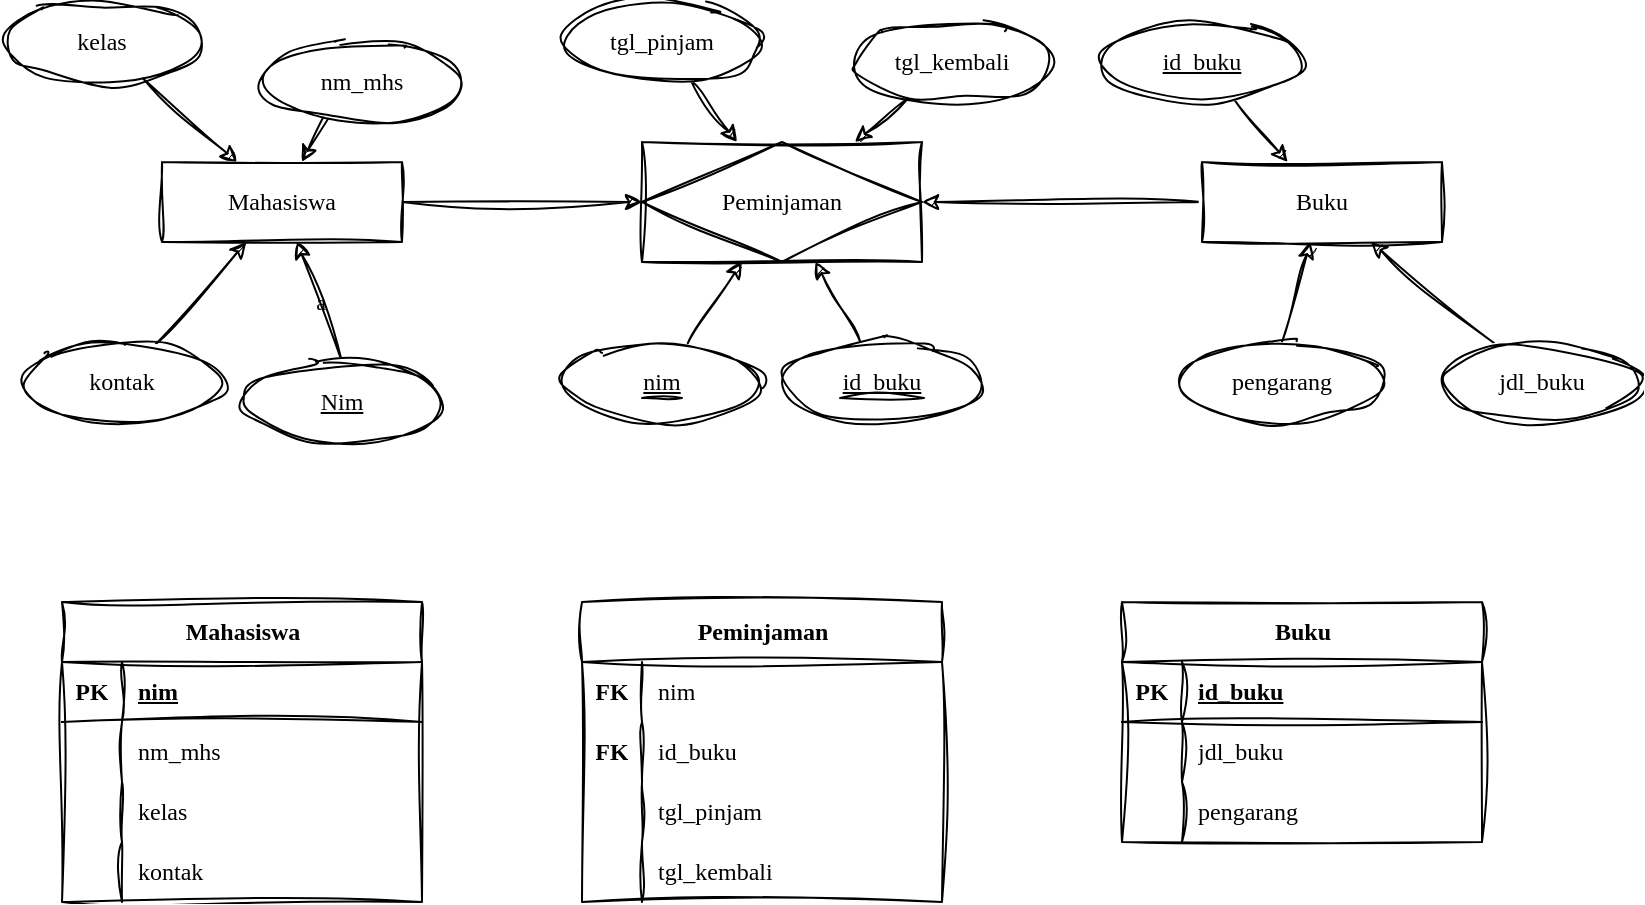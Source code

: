 <mxfile version="24.7.10">
  <diagram id="R2lEEEUBdFMjLlhIrx00" name="Page-1">
    <mxGraphModel dx="913" dy="497" grid="1" gridSize="10" guides="1" tooltips="1" connect="1" arrows="1" fold="1" page="1" pageScale="1" pageWidth="850" pageHeight="1100" background="none" math="0" shadow="0" extFonts="Permanent Marker^https://fonts.googleapis.com/css?family=Permanent+Marker">
      <root>
        <mxCell id="0" />
        <mxCell id="1" parent="0" />
        <mxCell id="tOP477P7LH4cQaee4SS8-3" value="a" style="rounded=0;orthogonalLoop=1;jettySize=auto;html=1;entryX=0.5;entryY=0;entryDx=0;entryDy=0;endArrow=none;endFill=0;startArrow=classic;startFill=1;labelBackgroundColor=none;fontColor=default;fontFamily=Architects Daughter;sketch=1;curveFitting=1;jiggle=2;" edge="1" parent="1" source="tOP477P7LH4cQaee4SS8-1" target="tOP477P7LH4cQaee4SS8-2">
          <mxGeometry relative="1" as="geometry" />
        </mxCell>
        <mxCell id="tOP477P7LH4cQaee4SS8-6" style="rounded=0;orthogonalLoop=1;jettySize=auto;html=1;entryX=0.5;entryY=0;entryDx=0;entryDy=0;endArrow=none;endFill=0;startArrow=classic;startFill=1;labelBackgroundColor=none;fontColor=default;fontFamily=Architects Daughter;sketch=1;curveFitting=1;jiggle=2;" edge="1" parent="1" source="tOP477P7LH4cQaee4SS8-1" target="tOP477P7LH4cQaee4SS8-5">
          <mxGeometry relative="1" as="geometry" />
        </mxCell>
        <mxCell id="tOP477P7LH4cQaee4SS8-8" style="rounded=0;orthogonalLoop=1;jettySize=auto;html=1;endArrow=none;endFill=0;startArrow=classic;startFill=1;labelBackgroundColor=none;fontColor=default;fontFamily=Architects Daughter;sketch=1;curveFitting=1;jiggle=2;" edge="1" parent="1" source="tOP477P7LH4cQaee4SS8-1" target="tOP477P7LH4cQaee4SS8-7">
          <mxGeometry relative="1" as="geometry" />
        </mxCell>
        <mxCell id="tOP477P7LH4cQaee4SS8-34" style="edgeStyle=orthogonalEdgeStyle;rounded=0;orthogonalLoop=1;jettySize=auto;html=1;labelBackgroundColor=none;fontColor=default;fontFamily=Architects Daughter;sketch=1;curveFitting=1;jiggle=2;" edge="1" parent="1" source="tOP477P7LH4cQaee4SS8-1" target="tOP477P7LH4cQaee4SS8-31">
          <mxGeometry relative="1" as="geometry" />
        </mxCell>
        <mxCell id="tOP477P7LH4cQaee4SS8-1" value="Mahasiswa" style="whiteSpace=wrap;html=1;align=center;rounded=0;labelBackgroundColor=none;fontFamily=Architects Daughter;sketch=1;curveFitting=1;jiggle=2;" vertex="1" parent="1">
          <mxGeometry x="80" y="210" width="120" height="40" as="geometry" />
        </mxCell>
        <mxCell id="tOP477P7LH4cQaee4SS8-2" value="&lt;u&gt;Nim&lt;/u&gt;" style="ellipse;whiteSpace=wrap;html=1;align=center;rounded=0;labelBackgroundColor=none;fontFamily=Architects Daughter;sketch=1;curveFitting=1;jiggle=2;" vertex="1" parent="1">
          <mxGeometry x="120" y="310" width="100" height="40" as="geometry" />
        </mxCell>
        <mxCell id="tOP477P7LH4cQaee4SS8-5" value="nm_mhs" style="ellipse;whiteSpace=wrap;html=1;align=center;rounded=0;labelBackgroundColor=none;fontFamily=Architects Daughter;sketch=1;curveFitting=1;jiggle=2;" vertex="1" parent="1">
          <mxGeometry x="130" y="150" width="100" height="40" as="geometry" />
        </mxCell>
        <mxCell id="tOP477P7LH4cQaee4SS8-7" value="kontak" style="ellipse;whiteSpace=wrap;html=1;align=center;rounded=0;labelBackgroundColor=none;fontFamily=Architects Daughter;sketch=1;curveFitting=1;jiggle=2;" vertex="1" parent="1">
          <mxGeometry x="10" y="300" width="100" height="40" as="geometry" />
        </mxCell>
        <mxCell id="tOP477P7LH4cQaee4SS8-19" style="rounded=0;orthogonalLoop=1;jettySize=auto;html=1;endArrow=none;endFill=0;startArrow=classic;startFill=1;labelBackgroundColor=none;fontColor=default;fontFamily=Architects Daughter;sketch=1;curveFitting=1;jiggle=2;" edge="1" target="tOP477P7LH4cQaee4SS8-20" parent="1" source="tOP477P7LH4cQaee4SS8-1">
          <mxGeometry relative="1" as="geometry">
            <mxPoint x="250" y="160" as="sourcePoint" />
          </mxGeometry>
        </mxCell>
        <mxCell id="tOP477P7LH4cQaee4SS8-20" value="kelas" style="ellipse;whiteSpace=wrap;html=1;align=center;rounded=0;labelBackgroundColor=none;fontFamily=Architects Daughter;sketch=1;curveFitting=1;jiggle=2;" vertex="1" parent="1">
          <mxGeometry y="130" width="100" height="40" as="geometry" />
        </mxCell>
        <mxCell id="tOP477P7LH4cQaee4SS8-23" style="rounded=0;orthogonalLoop=1;jettySize=auto;html=1;entryX=0.5;entryY=0;entryDx=0;entryDy=0;endArrow=none;endFill=0;startArrow=classic;startFill=1;labelBackgroundColor=none;fontColor=default;fontFamily=Architects Daughter;sketch=1;curveFitting=1;jiggle=2;" edge="1" source="tOP477P7LH4cQaee4SS8-25" target="tOP477P7LH4cQaee4SS8-27" parent="1">
          <mxGeometry relative="1" as="geometry" />
        </mxCell>
        <mxCell id="tOP477P7LH4cQaee4SS8-24" style="rounded=0;orthogonalLoop=1;jettySize=auto;html=1;endArrow=none;endFill=0;startArrow=classic;startFill=1;labelBackgroundColor=none;fontColor=default;fontFamily=Architects Daughter;sketch=1;curveFitting=1;jiggle=2;" edge="1" source="tOP477P7LH4cQaee4SS8-25" target="tOP477P7LH4cQaee4SS8-28" parent="1">
          <mxGeometry relative="1" as="geometry" />
        </mxCell>
        <mxCell id="tOP477P7LH4cQaee4SS8-36" style="edgeStyle=orthogonalEdgeStyle;rounded=0;orthogonalLoop=1;jettySize=auto;html=1;labelBackgroundColor=none;fontColor=default;fontFamily=Architects Daughter;sketch=1;curveFitting=1;jiggle=2;" edge="1" parent="1" source="tOP477P7LH4cQaee4SS8-25" target="tOP477P7LH4cQaee4SS8-31">
          <mxGeometry relative="1" as="geometry" />
        </mxCell>
        <mxCell id="tOP477P7LH4cQaee4SS8-25" value="Buku" style="whiteSpace=wrap;html=1;align=center;rounded=0;labelBackgroundColor=none;fontFamily=Architects Daughter;sketch=1;curveFitting=1;jiggle=2;" vertex="1" parent="1">
          <mxGeometry x="600" y="210" width="120" height="40" as="geometry" />
        </mxCell>
        <mxCell id="tOP477P7LH4cQaee4SS8-27" value="pengarang" style="ellipse;whiteSpace=wrap;html=1;align=center;rounded=0;labelBackgroundColor=none;fontFamily=Architects Daughter;sketch=1;curveFitting=1;jiggle=2;" vertex="1" parent="1">
          <mxGeometry x="590" y="300" width="100" height="40" as="geometry" />
        </mxCell>
        <mxCell id="tOP477P7LH4cQaee4SS8-28" value="jdl_buku" style="ellipse;whiteSpace=wrap;html=1;align=center;rounded=0;labelBackgroundColor=none;fontFamily=Architects Daughter;sketch=1;curveFitting=1;jiggle=2;" vertex="1" parent="1">
          <mxGeometry x="720" y="300" width="100" height="40" as="geometry" />
        </mxCell>
        <mxCell id="tOP477P7LH4cQaee4SS8-29" style="rounded=0;orthogonalLoop=1;jettySize=auto;html=1;endArrow=none;endFill=0;startArrow=classic;startFill=1;labelBackgroundColor=none;fontColor=default;fontFamily=Architects Daughter;sketch=1;curveFitting=1;jiggle=2;" edge="1" source="tOP477P7LH4cQaee4SS8-25" target="tOP477P7LH4cQaee4SS8-30" parent="1">
          <mxGeometry relative="1" as="geometry">
            <mxPoint x="770" y="160" as="sourcePoint" />
          </mxGeometry>
        </mxCell>
        <mxCell id="tOP477P7LH4cQaee4SS8-30" value="&lt;u&gt;id_buku&lt;/u&gt;" style="ellipse;whiteSpace=wrap;html=1;align=center;rounded=0;labelBackgroundColor=none;fontFamily=Architects Daughter;sketch=1;curveFitting=1;jiggle=2;" vertex="1" parent="1">
          <mxGeometry x="550" y="140" width="100" height="40" as="geometry" />
        </mxCell>
        <mxCell id="tOP477P7LH4cQaee4SS8-31" value="Peminjaman" style="shape=associativeEntity;whiteSpace=wrap;html=1;align=center;rounded=0;labelBackgroundColor=none;fontFamily=Architects Daughter;sketch=1;curveFitting=1;jiggle=2;" vertex="1" parent="1">
          <mxGeometry x="320" y="200" width="140" height="60" as="geometry" />
        </mxCell>
        <mxCell id="tOP477P7LH4cQaee4SS8-41" style="rounded=0;orthogonalLoop=1;jettySize=auto;html=1;labelBackgroundColor=none;fontColor=default;fontFamily=Architects Daughter;sketch=1;curveFitting=1;jiggle=2;" edge="1" parent="1" source="tOP477P7LH4cQaee4SS8-37" target="tOP477P7LH4cQaee4SS8-31">
          <mxGeometry relative="1" as="geometry" />
        </mxCell>
        <mxCell id="tOP477P7LH4cQaee4SS8-37" value="&lt;u&gt;nim&lt;/u&gt;" style="ellipse;whiteSpace=wrap;html=1;align=center;rounded=0;labelBackgroundColor=none;fontFamily=Architects Daughter;sketch=1;curveFitting=1;jiggle=2;" vertex="1" parent="1">
          <mxGeometry x="280" y="300" width="100" height="40" as="geometry" />
        </mxCell>
        <mxCell id="tOP477P7LH4cQaee4SS8-42" style="rounded=0;orthogonalLoop=1;jettySize=auto;html=1;labelBackgroundColor=none;fontColor=default;fontFamily=Architects Daughter;sketch=1;curveFitting=1;jiggle=2;" edge="1" parent="1" source="tOP477P7LH4cQaee4SS8-38" target="tOP477P7LH4cQaee4SS8-31">
          <mxGeometry relative="1" as="geometry" />
        </mxCell>
        <mxCell id="tOP477P7LH4cQaee4SS8-38" value="&lt;u&gt;id_buku&lt;/u&gt;" style="ellipse;whiteSpace=wrap;html=1;align=center;rounded=0;labelBackgroundColor=none;fontFamily=Architects Daughter;sketch=1;curveFitting=1;jiggle=2;" vertex="1" parent="1">
          <mxGeometry x="390" y="300" width="100" height="40" as="geometry" />
        </mxCell>
        <mxCell id="tOP477P7LH4cQaee4SS8-45" value="" style="endArrow=none;html=1;rounded=0;labelBackgroundColor=none;fontColor=default;fontFamily=Architects Daughter;sketch=1;curveFitting=1;jiggle=2;" edge="1" parent="1">
          <mxGeometry width="50" height="50" relative="1" as="geometry">
            <mxPoint x="320" y="328" as="sourcePoint" />
            <mxPoint x="340" y="328" as="targetPoint" />
          </mxGeometry>
        </mxCell>
        <mxCell id="tOP477P7LH4cQaee4SS8-46" value="" style="endArrow=none;html=1;rounded=0;labelBackgroundColor=none;fontColor=default;fontFamily=Architects Daughter;sketch=1;curveFitting=1;jiggle=2;" edge="1" parent="1">
          <mxGeometry width="50" height="50" relative="1" as="geometry">
            <mxPoint x="419" y="328" as="sourcePoint" />
            <mxPoint x="461" y="328" as="targetPoint" />
          </mxGeometry>
        </mxCell>
        <mxCell id="tOP477P7LH4cQaee4SS8-49" style="rounded=0;orthogonalLoop=1;jettySize=auto;html=1;labelBackgroundColor=none;fontColor=default;fontFamily=Architects Daughter;sketch=1;curveFitting=1;jiggle=2;" edge="1" parent="1" source="tOP477P7LH4cQaee4SS8-47" target="tOP477P7LH4cQaee4SS8-31">
          <mxGeometry relative="1" as="geometry" />
        </mxCell>
        <mxCell id="tOP477P7LH4cQaee4SS8-47" value="tgl_pinjam" style="ellipse;whiteSpace=wrap;html=1;align=center;rounded=0;labelBackgroundColor=none;fontFamily=Architects Daughter;sketch=1;curveFitting=1;jiggle=2;" vertex="1" parent="1">
          <mxGeometry x="280" y="130" width="100" height="40" as="geometry" />
        </mxCell>
        <mxCell id="tOP477P7LH4cQaee4SS8-50" style="rounded=0;orthogonalLoop=1;jettySize=auto;html=1;labelBackgroundColor=none;fontColor=default;fontFamily=Architects Daughter;sketch=1;curveFitting=1;jiggle=2;" edge="1" parent="1" source="tOP477P7LH4cQaee4SS8-48" target="tOP477P7LH4cQaee4SS8-31">
          <mxGeometry relative="1" as="geometry" />
        </mxCell>
        <mxCell id="tOP477P7LH4cQaee4SS8-48" value="tgl_kembali" style="ellipse;whiteSpace=wrap;html=1;align=center;rounded=0;labelBackgroundColor=none;fontFamily=Architects Daughter;sketch=1;curveFitting=1;jiggle=2;" vertex="1" parent="1">
          <mxGeometry x="425" y="140" width="100" height="40" as="geometry" />
        </mxCell>
        <mxCell id="tOP477P7LH4cQaee4SS8-51" value="Mahasiswa" style="shape=table;startSize=30;container=1;collapsible=1;childLayout=tableLayout;fixedRows=1;rowLines=0;fontStyle=1;align=center;resizeLast=1;html=1;hachureGap=4;fontFamily=Architects Daughter;labelBackgroundColor=none;sketch=1;curveFitting=1;jiggle=2;" vertex="1" parent="1">
          <mxGeometry x="30" y="430" width="180" height="150" as="geometry" />
        </mxCell>
        <mxCell id="tOP477P7LH4cQaee4SS8-52" value="" style="shape=tableRow;horizontal=0;startSize=0;swimlaneHead=0;swimlaneBody=0;fillColor=none;collapsible=0;dropTarget=0;points=[[0,0.5],[1,0.5]];portConstraint=eastwest;top=0;left=0;right=0;bottom=1;hachureGap=4;fontFamily=Architects Daughter;labelBackgroundColor=none;sketch=1;curveFitting=1;jiggle=2;" vertex="1" parent="tOP477P7LH4cQaee4SS8-51">
          <mxGeometry y="30" width="180" height="30" as="geometry" />
        </mxCell>
        <mxCell id="tOP477P7LH4cQaee4SS8-53" value="PK" style="shape=partialRectangle;connectable=0;fillColor=none;top=0;left=0;bottom=0;right=0;fontStyle=1;overflow=hidden;whiteSpace=wrap;html=1;hachureGap=4;fontFamily=Architects Daughter;labelBackgroundColor=none;sketch=1;curveFitting=1;jiggle=2;" vertex="1" parent="tOP477P7LH4cQaee4SS8-52">
          <mxGeometry width="30" height="30" as="geometry">
            <mxRectangle width="30" height="30" as="alternateBounds" />
          </mxGeometry>
        </mxCell>
        <mxCell id="tOP477P7LH4cQaee4SS8-54" value="nim" style="shape=partialRectangle;connectable=0;fillColor=none;top=0;left=0;bottom=0;right=0;align=left;spacingLeft=6;fontStyle=5;overflow=hidden;whiteSpace=wrap;html=1;hachureGap=4;fontFamily=Architects Daughter;labelBackgroundColor=none;sketch=1;curveFitting=1;jiggle=2;" vertex="1" parent="tOP477P7LH4cQaee4SS8-52">
          <mxGeometry x="30" width="150" height="30" as="geometry">
            <mxRectangle width="150" height="30" as="alternateBounds" />
          </mxGeometry>
        </mxCell>
        <mxCell id="tOP477P7LH4cQaee4SS8-55" value="" style="shape=tableRow;horizontal=0;startSize=0;swimlaneHead=0;swimlaneBody=0;fillColor=none;collapsible=0;dropTarget=0;points=[[0,0.5],[1,0.5]];portConstraint=eastwest;top=0;left=0;right=0;bottom=0;hachureGap=4;fontFamily=Architects Daughter;labelBackgroundColor=none;sketch=1;curveFitting=1;jiggle=2;" vertex="1" parent="tOP477P7LH4cQaee4SS8-51">
          <mxGeometry y="60" width="180" height="30" as="geometry" />
        </mxCell>
        <mxCell id="tOP477P7LH4cQaee4SS8-56" value="" style="shape=partialRectangle;connectable=0;fillColor=none;top=0;left=0;bottom=0;right=0;editable=1;overflow=hidden;whiteSpace=wrap;html=1;hachureGap=4;fontFamily=Architects Daughter;labelBackgroundColor=none;sketch=1;curveFitting=1;jiggle=2;" vertex="1" parent="tOP477P7LH4cQaee4SS8-55">
          <mxGeometry width="30" height="30" as="geometry">
            <mxRectangle width="30" height="30" as="alternateBounds" />
          </mxGeometry>
        </mxCell>
        <mxCell id="tOP477P7LH4cQaee4SS8-57" value="nm_mhs" style="shape=partialRectangle;connectable=0;fillColor=none;top=0;left=0;bottom=0;right=0;align=left;spacingLeft=6;overflow=hidden;whiteSpace=wrap;html=1;hachureGap=4;fontFamily=Architects Daughter;labelBackgroundColor=none;sketch=1;curveFitting=1;jiggle=2;" vertex="1" parent="tOP477P7LH4cQaee4SS8-55">
          <mxGeometry x="30" width="150" height="30" as="geometry">
            <mxRectangle width="150" height="30" as="alternateBounds" />
          </mxGeometry>
        </mxCell>
        <mxCell id="tOP477P7LH4cQaee4SS8-58" value="" style="shape=tableRow;horizontal=0;startSize=0;swimlaneHead=0;swimlaneBody=0;fillColor=none;collapsible=0;dropTarget=0;points=[[0,0.5],[1,0.5]];portConstraint=eastwest;top=0;left=0;right=0;bottom=0;hachureGap=4;fontFamily=Architects Daughter;labelBackgroundColor=none;sketch=1;curveFitting=1;jiggle=2;" vertex="1" parent="tOP477P7LH4cQaee4SS8-51">
          <mxGeometry y="90" width="180" height="30" as="geometry" />
        </mxCell>
        <mxCell id="tOP477P7LH4cQaee4SS8-59" value="" style="shape=partialRectangle;connectable=0;fillColor=none;top=0;left=0;bottom=0;right=0;editable=1;overflow=hidden;whiteSpace=wrap;html=1;hachureGap=4;fontFamily=Architects Daughter;labelBackgroundColor=none;sketch=1;curveFitting=1;jiggle=2;" vertex="1" parent="tOP477P7LH4cQaee4SS8-58">
          <mxGeometry width="30" height="30" as="geometry">
            <mxRectangle width="30" height="30" as="alternateBounds" />
          </mxGeometry>
        </mxCell>
        <mxCell id="tOP477P7LH4cQaee4SS8-60" value="kelas" style="shape=partialRectangle;connectable=0;fillColor=none;top=0;left=0;bottom=0;right=0;align=left;spacingLeft=6;overflow=hidden;whiteSpace=wrap;html=1;hachureGap=4;fontFamily=Architects Daughter;labelBackgroundColor=none;sketch=1;curveFitting=1;jiggle=2;" vertex="1" parent="tOP477P7LH4cQaee4SS8-58">
          <mxGeometry x="30" width="150" height="30" as="geometry">
            <mxRectangle width="150" height="30" as="alternateBounds" />
          </mxGeometry>
        </mxCell>
        <mxCell id="tOP477P7LH4cQaee4SS8-61" value="" style="shape=tableRow;horizontal=0;startSize=0;swimlaneHead=0;swimlaneBody=0;fillColor=none;collapsible=0;dropTarget=0;points=[[0,0.5],[1,0.5]];portConstraint=eastwest;top=0;left=0;right=0;bottom=0;hachureGap=4;fontFamily=Architects Daughter;labelBackgroundColor=none;sketch=1;curveFitting=1;jiggle=2;" vertex="1" parent="tOP477P7LH4cQaee4SS8-51">
          <mxGeometry y="120" width="180" height="30" as="geometry" />
        </mxCell>
        <mxCell id="tOP477P7LH4cQaee4SS8-62" value="" style="shape=partialRectangle;connectable=0;fillColor=none;top=0;left=0;bottom=0;right=0;editable=1;overflow=hidden;whiteSpace=wrap;html=1;hachureGap=4;fontFamily=Architects Daughter;labelBackgroundColor=none;sketch=1;curveFitting=1;jiggle=2;" vertex="1" parent="tOP477P7LH4cQaee4SS8-61">
          <mxGeometry width="30" height="30" as="geometry">
            <mxRectangle width="30" height="30" as="alternateBounds" />
          </mxGeometry>
        </mxCell>
        <mxCell id="tOP477P7LH4cQaee4SS8-63" value="kontak" style="shape=partialRectangle;connectable=0;fillColor=none;top=0;left=0;bottom=0;right=0;align=left;spacingLeft=6;overflow=hidden;whiteSpace=wrap;html=1;hachureGap=4;fontFamily=Architects Daughter;labelBackgroundColor=none;sketch=1;curveFitting=1;jiggle=2;" vertex="1" parent="tOP477P7LH4cQaee4SS8-61">
          <mxGeometry x="30" width="150" height="30" as="geometry">
            <mxRectangle width="150" height="30" as="alternateBounds" />
          </mxGeometry>
        </mxCell>
        <mxCell id="tOP477P7LH4cQaee4SS8-64" value="Peminjaman" style="shape=table;startSize=30;container=1;collapsible=1;childLayout=tableLayout;fixedRows=1;rowLines=0;fontStyle=1;align=center;resizeLast=1;html=1;hachureGap=4;fontFamily=Architects Daughter;labelBackgroundColor=none;sketch=1;curveFitting=1;jiggle=2;" vertex="1" parent="1">
          <mxGeometry x="290" y="430" width="180" height="150" as="geometry" />
        </mxCell>
        <mxCell id="tOP477P7LH4cQaee4SS8-68" value="" style="shape=tableRow;horizontal=0;startSize=0;swimlaneHead=0;swimlaneBody=0;fillColor=none;collapsible=0;dropTarget=0;points=[[0,0.5],[1,0.5]];portConstraint=eastwest;top=0;left=0;right=0;bottom=0;hachureGap=4;fontFamily=Architects Daughter;labelBackgroundColor=none;sketch=1;curveFitting=1;jiggle=2;" vertex="1" parent="tOP477P7LH4cQaee4SS8-64">
          <mxGeometry y="30" width="180" height="30" as="geometry" />
        </mxCell>
        <mxCell id="tOP477P7LH4cQaee4SS8-69" value="&lt;b&gt;FK&lt;/b&gt;" style="shape=partialRectangle;connectable=0;fillColor=none;top=0;left=0;bottom=0;right=0;editable=1;overflow=hidden;whiteSpace=wrap;html=1;hachureGap=4;fontFamily=Architects Daughter;labelBackgroundColor=none;sketch=1;curveFitting=1;jiggle=2;" vertex="1" parent="tOP477P7LH4cQaee4SS8-68">
          <mxGeometry width="30" height="30" as="geometry">
            <mxRectangle width="30" height="30" as="alternateBounds" />
          </mxGeometry>
        </mxCell>
        <mxCell id="tOP477P7LH4cQaee4SS8-70" value="nim" style="shape=partialRectangle;connectable=0;fillColor=none;top=0;left=0;bottom=0;right=0;align=left;spacingLeft=6;overflow=hidden;whiteSpace=wrap;html=1;hachureGap=4;fontFamily=Architects Daughter;labelBackgroundColor=none;sketch=1;curveFitting=1;jiggle=2;" vertex="1" parent="tOP477P7LH4cQaee4SS8-68">
          <mxGeometry x="30" width="150" height="30" as="geometry">
            <mxRectangle width="150" height="30" as="alternateBounds" />
          </mxGeometry>
        </mxCell>
        <mxCell id="tOP477P7LH4cQaee4SS8-71" value="" style="shape=tableRow;horizontal=0;startSize=0;swimlaneHead=0;swimlaneBody=0;fillColor=none;collapsible=0;dropTarget=0;points=[[0,0.5],[1,0.5]];portConstraint=eastwest;top=0;left=0;right=0;bottom=0;hachureGap=4;fontFamily=Architects Daughter;labelBackgroundColor=none;sketch=1;curveFitting=1;jiggle=2;" vertex="1" parent="tOP477P7LH4cQaee4SS8-64">
          <mxGeometry y="60" width="180" height="30" as="geometry" />
        </mxCell>
        <mxCell id="tOP477P7LH4cQaee4SS8-72" value="&lt;b&gt;FK&lt;/b&gt;" style="shape=partialRectangle;connectable=0;fillColor=none;top=0;left=0;bottom=0;right=0;editable=1;overflow=hidden;whiteSpace=wrap;html=1;hachureGap=4;fontFamily=Architects Daughter;labelBackgroundColor=none;sketch=1;curveFitting=1;jiggle=2;" vertex="1" parent="tOP477P7LH4cQaee4SS8-71">
          <mxGeometry width="30" height="30" as="geometry">
            <mxRectangle width="30" height="30" as="alternateBounds" />
          </mxGeometry>
        </mxCell>
        <mxCell id="tOP477P7LH4cQaee4SS8-73" value="id_buku" style="shape=partialRectangle;connectable=0;fillColor=none;top=0;left=0;bottom=0;right=0;align=left;spacingLeft=6;overflow=hidden;whiteSpace=wrap;html=1;hachureGap=4;fontFamily=Architects Daughter;labelBackgroundColor=none;sketch=1;curveFitting=1;jiggle=2;" vertex="1" parent="tOP477P7LH4cQaee4SS8-71">
          <mxGeometry x="30" width="150" height="30" as="geometry">
            <mxRectangle width="150" height="30" as="alternateBounds" />
          </mxGeometry>
        </mxCell>
        <mxCell id="tOP477P7LH4cQaee4SS8-74" value="" style="shape=tableRow;horizontal=0;startSize=0;swimlaneHead=0;swimlaneBody=0;fillColor=none;collapsible=0;dropTarget=0;points=[[0,0.5],[1,0.5]];portConstraint=eastwest;top=0;left=0;right=0;bottom=0;hachureGap=4;fontFamily=Architects Daughter;labelBackgroundColor=none;sketch=1;curveFitting=1;jiggle=2;" vertex="1" parent="tOP477P7LH4cQaee4SS8-64">
          <mxGeometry y="90" width="180" height="30" as="geometry" />
        </mxCell>
        <mxCell id="tOP477P7LH4cQaee4SS8-75" value="" style="shape=partialRectangle;connectable=0;fillColor=none;top=0;left=0;bottom=0;right=0;editable=1;overflow=hidden;whiteSpace=wrap;html=1;hachureGap=4;fontFamily=Architects Daughter;labelBackgroundColor=none;sketch=1;curveFitting=1;jiggle=2;" vertex="1" parent="tOP477P7LH4cQaee4SS8-74">
          <mxGeometry width="30" height="30" as="geometry">
            <mxRectangle width="30" height="30" as="alternateBounds" />
          </mxGeometry>
        </mxCell>
        <mxCell id="tOP477P7LH4cQaee4SS8-76" value="tgl_pinjam" style="shape=partialRectangle;connectable=0;fillColor=none;top=0;left=0;bottom=0;right=0;align=left;spacingLeft=6;overflow=hidden;whiteSpace=wrap;html=1;hachureGap=4;fontFamily=Architects Daughter;labelBackgroundColor=none;sketch=1;curveFitting=1;jiggle=2;" vertex="1" parent="tOP477P7LH4cQaee4SS8-74">
          <mxGeometry x="30" width="150" height="30" as="geometry">
            <mxRectangle width="150" height="30" as="alternateBounds" />
          </mxGeometry>
        </mxCell>
        <mxCell id="tOP477P7LH4cQaee4SS8-77" value="" style="shape=tableRow;horizontal=0;startSize=0;swimlaneHead=0;swimlaneBody=0;fillColor=none;collapsible=0;dropTarget=0;points=[[0,0.5],[1,0.5]];portConstraint=eastwest;top=0;left=0;right=0;bottom=0;hachureGap=4;fontFamily=Architects Daughter;labelBackgroundColor=none;sketch=1;curveFitting=1;jiggle=2;" vertex="1" parent="tOP477P7LH4cQaee4SS8-64">
          <mxGeometry y="120" width="180" height="30" as="geometry" />
        </mxCell>
        <mxCell id="tOP477P7LH4cQaee4SS8-78" value="" style="shape=partialRectangle;connectable=0;fillColor=none;top=0;left=0;bottom=0;right=0;editable=1;overflow=hidden;whiteSpace=wrap;html=1;hachureGap=4;fontFamily=Architects Daughter;labelBackgroundColor=none;sketch=1;curveFitting=1;jiggle=2;" vertex="1" parent="tOP477P7LH4cQaee4SS8-77">
          <mxGeometry width="30" height="30" as="geometry">
            <mxRectangle width="30" height="30" as="alternateBounds" />
          </mxGeometry>
        </mxCell>
        <mxCell id="tOP477P7LH4cQaee4SS8-79" value="tgl_kembali" style="shape=partialRectangle;connectable=0;fillColor=none;top=0;left=0;bottom=0;right=0;align=left;spacingLeft=6;overflow=hidden;whiteSpace=wrap;html=1;hachureGap=4;fontFamily=Architects Daughter;labelBackgroundColor=none;sketch=1;curveFitting=1;jiggle=2;" vertex="1" parent="tOP477P7LH4cQaee4SS8-77">
          <mxGeometry x="30" width="150" height="30" as="geometry">
            <mxRectangle width="150" height="30" as="alternateBounds" />
          </mxGeometry>
        </mxCell>
        <mxCell id="tOP477P7LH4cQaee4SS8-106" value="Buku" style="shape=table;startSize=30;container=1;collapsible=1;childLayout=tableLayout;fixedRows=1;rowLines=0;fontStyle=1;align=center;resizeLast=1;html=1;hachureGap=4;fontFamily=Architects Daughter;labelBackgroundColor=none;sketch=1;curveFitting=1;jiggle=2;" vertex="1" parent="1">
          <mxGeometry x="560" y="430" width="180" height="120" as="geometry" />
        </mxCell>
        <mxCell id="tOP477P7LH4cQaee4SS8-107" value="" style="shape=tableRow;horizontal=0;startSize=0;swimlaneHead=0;swimlaneBody=0;fillColor=none;collapsible=0;dropTarget=0;points=[[0,0.5],[1,0.5]];portConstraint=eastwest;top=0;left=0;right=0;bottom=1;hachureGap=4;fontFamily=Architects Daughter;labelBackgroundColor=none;sketch=1;curveFitting=1;jiggle=2;" vertex="1" parent="tOP477P7LH4cQaee4SS8-106">
          <mxGeometry y="30" width="180" height="30" as="geometry" />
        </mxCell>
        <mxCell id="tOP477P7LH4cQaee4SS8-108" value="PK" style="shape=partialRectangle;connectable=0;fillColor=none;top=0;left=0;bottom=0;right=0;fontStyle=1;overflow=hidden;whiteSpace=wrap;html=1;hachureGap=4;fontFamily=Architects Daughter;labelBackgroundColor=none;sketch=1;curveFitting=1;jiggle=2;" vertex="1" parent="tOP477P7LH4cQaee4SS8-107">
          <mxGeometry width="30" height="30" as="geometry">
            <mxRectangle width="30" height="30" as="alternateBounds" />
          </mxGeometry>
        </mxCell>
        <mxCell id="tOP477P7LH4cQaee4SS8-109" value="id_buku" style="shape=partialRectangle;connectable=0;fillColor=none;top=0;left=0;bottom=0;right=0;align=left;spacingLeft=6;fontStyle=5;overflow=hidden;whiteSpace=wrap;html=1;hachureGap=4;fontFamily=Architects Daughter;labelBackgroundColor=none;sketch=1;curveFitting=1;jiggle=2;" vertex="1" parent="tOP477P7LH4cQaee4SS8-107">
          <mxGeometry x="30" width="150" height="30" as="geometry">
            <mxRectangle width="150" height="30" as="alternateBounds" />
          </mxGeometry>
        </mxCell>
        <mxCell id="tOP477P7LH4cQaee4SS8-113" value="" style="shape=tableRow;horizontal=0;startSize=0;swimlaneHead=0;swimlaneBody=0;fillColor=none;collapsible=0;dropTarget=0;points=[[0,0.5],[1,0.5]];portConstraint=eastwest;top=0;left=0;right=0;bottom=0;hachureGap=4;fontFamily=Architects Daughter;labelBackgroundColor=none;sketch=1;curveFitting=1;jiggle=2;" vertex="1" parent="tOP477P7LH4cQaee4SS8-106">
          <mxGeometry y="60" width="180" height="30" as="geometry" />
        </mxCell>
        <mxCell id="tOP477P7LH4cQaee4SS8-114" value="" style="shape=partialRectangle;connectable=0;fillColor=none;top=0;left=0;bottom=0;right=0;editable=1;overflow=hidden;whiteSpace=wrap;html=1;hachureGap=4;fontFamily=Architects Daughter;labelBackgroundColor=none;sketch=1;curveFitting=1;jiggle=2;" vertex="1" parent="tOP477P7LH4cQaee4SS8-113">
          <mxGeometry width="30" height="30" as="geometry">
            <mxRectangle width="30" height="30" as="alternateBounds" />
          </mxGeometry>
        </mxCell>
        <mxCell id="tOP477P7LH4cQaee4SS8-115" value="jdl_buku" style="shape=partialRectangle;connectable=0;fillColor=none;top=0;left=0;bottom=0;right=0;align=left;spacingLeft=6;overflow=hidden;whiteSpace=wrap;html=1;hachureGap=4;fontFamily=Architects Daughter;labelBackgroundColor=none;sketch=1;curveFitting=1;jiggle=2;" vertex="1" parent="tOP477P7LH4cQaee4SS8-113">
          <mxGeometry x="30" width="150" height="30" as="geometry">
            <mxRectangle width="150" height="30" as="alternateBounds" />
          </mxGeometry>
        </mxCell>
        <mxCell id="tOP477P7LH4cQaee4SS8-110" value="" style="shape=tableRow;horizontal=0;startSize=0;swimlaneHead=0;swimlaneBody=0;fillColor=none;collapsible=0;dropTarget=0;points=[[0,0.5],[1,0.5]];portConstraint=eastwest;top=0;left=0;right=0;bottom=0;hachureGap=4;fontFamily=Architects Daughter;labelBackgroundColor=none;sketch=1;curveFitting=1;jiggle=2;" vertex="1" parent="tOP477P7LH4cQaee4SS8-106">
          <mxGeometry y="90" width="180" height="30" as="geometry" />
        </mxCell>
        <mxCell id="tOP477P7LH4cQaee4SS8-111" value="" style="shape=partialRectangle;connectable=0;fillColor=none;top=0;left=0;bottom=0;right=0;editable=1;overflow=hidden;whiteSpace=wrap;html=1;hachureGap=4;fontFamily=Architects Daughter;labelBackgroundColor=none;sketch=1;curveFitting=1;jiggle=2;" vertex="1" parent="tOP477P7LH4cQaee4SS8-110">
          <mxGeometry width="30" height="30" as="geometry">
            <mxRectangle width="30" height="30" as="alternateBounds" />
          </mxGeometry>
        </mxCell>
        <mxCell id="tOP477P7LH4cQaee4SS8-112" value="pengarang" style="shape=partialRectangle;connectable=0;fillColor=none;top=0;left=0;bottom=0;right=0;align=left;spacingLeft=6;overflow=hidden;whiteSpace=wrap;html=1;hachureGap=4;fontFamily=Architects Daughter;labelBackgroundColor=none;sketch=1;curveFitting=1;jiggle=2;" vertex="1" parent="tOP477P7LH4cQaee4SS8-110">
          <mxGeometry x="30" width="150" height="30" as="geometry">
            <mxRectangle width="150" height="30" as="alternateBounds" />
          </mxGeometry>
        </mxCell>
      </root>
    </mxGraphModel>
  </diagram>
</mxfile>
